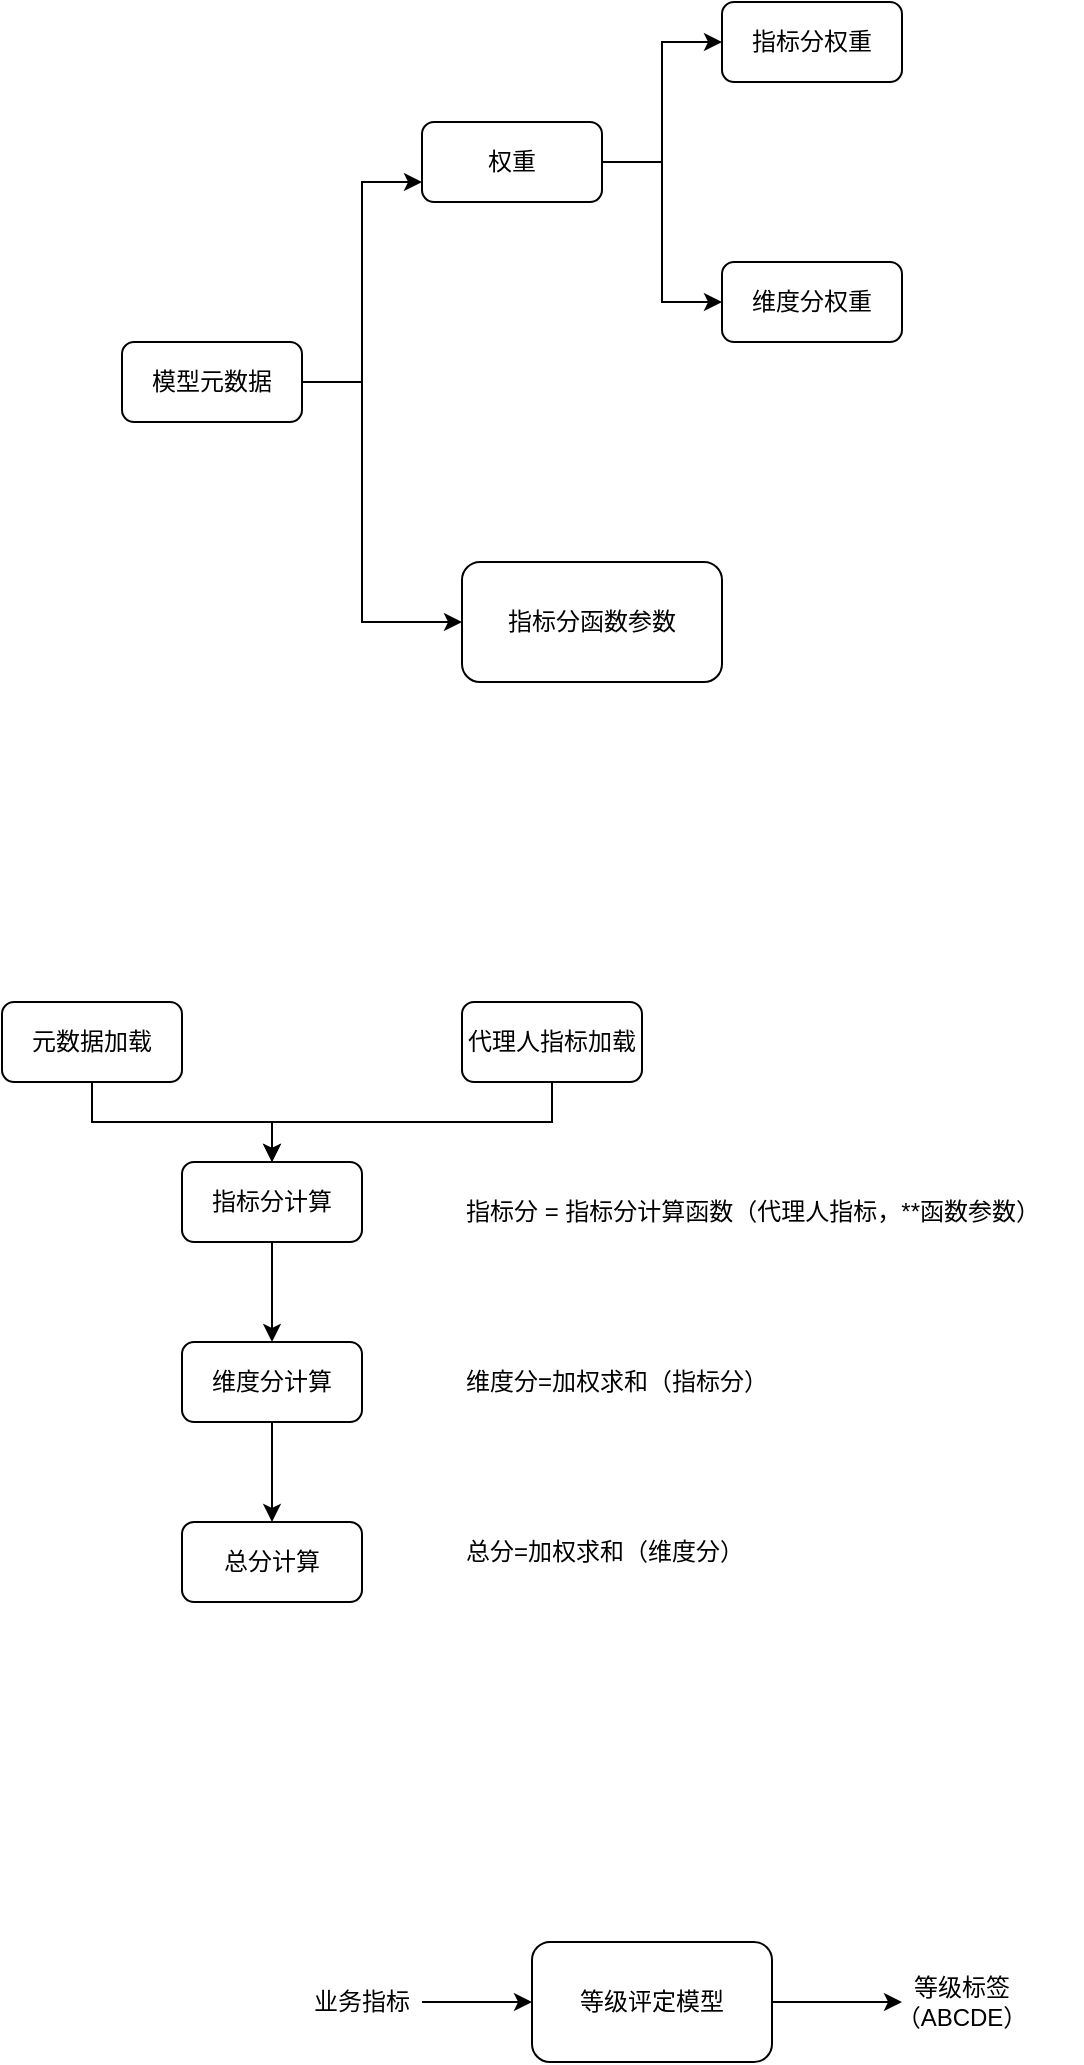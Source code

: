 <mxfile version="23.1.1" type="github">
  <diagram name="Page-1" id="bNVulBxxZe2AlK8mu-bY">
    <mxGraphModel dx="2074" dy="2246" grid="1" gridSize="10" guides="1" tooltips="1" connect="1" arrows="1" fold="1" page="1" pageScale="1" pageWidth="850" pageHeight="1100" math="0" shadow="0">
      <root>
        <mxCell id="0" />
        <mxCell id="1" parent="0" />
        <mxCell id="Zc-qCcweq486cSwZ62Qk-5" style="edgeStyle=orthogonalEdgeStyle;rounded=0;orthogonalLoop=1;jettySize=auto;html=1;" edge="1" parent="1" source="Zc-qCcweq486cSwZ62Qk-1" target="Zc-qCcweq486cSwZ62Qk-2">
          <mxGeometry relative="1" as="geometry" />
        </mxCell>
        <mxCell id="Zc-qCcweq486cSwZ62Qk-1" value="元数据加载" style="rounded=1;whiteSpace=wrap;html=1;" vertex="1" parent="1">
          <mxGeometry x="50" y="420" width="90" height="40" as="geometry" />
        </mxCell>
        <mxCell id="Zc-qCcweq486cSwZ62Qk-6" style="edgeStyle=orthogonalEdgeStyle;rounded=0;orthogonalLoop=1;jettySize=auto;html=1;" edge="1" parent="1" source="Zc-qCcweq486cSwZ62Qk-2" target="Zc-qCcweq486cSwZ62Qk-3">
          <mxGeometry relative="1" as="geometry" />
        </mxCell>
        <mxCell id="Zc-qCcweq486cSwZ62Qk-2" value="指标分计算" style="rounded=1;whiteSpace=wrap;html=1;" vertex="1" parent="1">
          <mxGeometry x="140" y="500" width="90" height="40" as="geometry" />
        </mxCell>
        <mxCell id="Zc-qCcweq486cSwZ62Qk-7" style="edgeStyle=orthogonalEdgeStyle;rounded=0;orthogonalLoop=1;jettySize=auto;html=1;entryX=0.5;entryY=0;entryDx=0;entryDy=0;" edge="1" parent="1" source="Zc-qCcweq486cSwZ62Qk-3" target="Zc-qCcweq486cSwZ62Qk-4">
          <mxGeometry relative="1" as="geometry" />
        </mxCell>
        <mxCell id="Zc-qCcweq486cSwZ62Qk-3" value="维度分计算" style="rounded=1;whiteSpace=wrap;html=1;" vertex="1" parent="1">
          <mxGeometry x="140" y="590" width="90" height="40" as="geometry" />
        </mxCell>
        <mxCell id="Zc-qCcweq486cSwZ62Qk-4" value="总分计算" style="rounded=1;whiteSpace=wrap;html=1;" vertex="1" parent="1">
          <mxGeometry x="140" y="680" width="90" height="40" as="geometry" />
        </mxCell>
        <mxCell id="Zc-qCcweq486cSwZ62Qk-11" style="edgeStyle=orthogonalEdgeStyle;rounded=0;orthogonalLoop=1;jettySize=auto;html=1;entryX=0;entryY=0.75;entryDx=0;entryDy=0;" edge="1" parent="1" source="Zc-qCcweq486cSwZ62Qk-8" target="Zc-qCcweq486cSwZ62Qk-9">
          <mxGeometry relative="1" as="geometry" />
        </mxCell>
        <mxCell id="Zc-qCcweq486cSwZ62Qk-12" style="edgeStyle=orthogonalEdgeStyle;rounded=0;orthogonalLoop=1;jettySize=auto;html=1;" edge="1" parent="1" source="Zc-qCcweq486cSwZ62Qk-8" target="Zc-qCcweq486cSwZ62Qk-10">
          <mxGeometry relative="1" as="geometry">
            <Array as="points">
              <mxPoint x="230" y="110" />
              <mxPoint x="230" y="230" />
            </Array>
          </mxGeometry>
        </mxCell>
        <mxCell id="Zc-qCcweq486cSwZ62Qk-8" value="模型元数据" style="rounded=1;whiteSpace=wrap;html=1;" vertex="1" parent="1">
          <mxGeometry x="110" y="90" width="90" height="40" as="geometry" />
        </mxCell>
        <mxCell id="Zc-qCcweq486cSwZ62Qk-16" style="edgeStyle=orthogonalEdgeStyle;rounded=0;orthogonalLoop=1;jettySize=auto;html=1;entryX=0;entryY=0.5;entryDx=0;entryDy=0;" edge="1" parent="1" source="Zc-qCcweq486cSwZ62Qk-9" target="Zc-qCcweq486cSwZ62Qk-13">
          <mxGeometry relative="1" as="geometry" />
        </mxCell>
        <mxCell id="Zc-qCcweq486cSwZ62Qk-17" style="edgeStyle=orthogonalEdgeStyle;rounded=0;orthogonalLoop=1;jettySize=auto;html=1;entryX=0;entryY=0.5;entryDx=0;entryDy=0;" edge="1" parent="1" source="Zc-qCcweq486cSwZ62Qk-9" target="Zc-qCcweq486cSwZ62Qk-14">
          <mxGeometry relative="1" as="geometry" />
        </mxCell>
        <mxCell id="Zc-qCcweq486cSwZ62Qk-9" value="权重" style="rounded=1;whiteSpace=wrap;html=1;" vertex="1" parent="1">
          <mxGeometry x="260" y="-20" width="90" height="40" as="geometry" />
        </mxCell>
        <mxCell id="Zc-qCcweq486cSwZ62Qk-10" value="指标分函数参数" style="rounded=1;whiteSpace=wrap;html=1;" vertex="1" parent="1">
          <mxGeometry x="280" y="200" width="130" height="60" as="geometry" />
        </mxCell>
        <mxCell id="Zc-qCcweq486cSwZ62Qk-13" value="指标分权重" style="rounded=1;whiteSpace=wrap;html=1;" vertex="1" parent="1">
          <mxGeometry x="410" y="-80" width="90" height="40" as="geometry" />
        </mxCell>
        <mxCell id="Zc-qCcweq486cSwZ62Qk-14" value="维度分权重" style="rounded=1;whiteSpace=wrap;html=1;" vertex="1" parent="1">
          <mxGeometry x="410" y="50" width="90" height="40" as="geometry" />
        </mxCell>
        <mxCell id="Zc-qCcweq486cSwZ62Qk-22" style="edgeStyle=orthogonalEdgeStyle;rounded=0;orthogonalLoop=1;jettySize=auto;html=1;entryX=0.5;entryY=0;entryDx=0;entryDy=0;" edge="1" parent="1" source="Zc-qCcweq486cSwZ62Qk-21" target="Zc-qCcweq486cSwZ62Qk-2">
          <mxGeometry relative="1" as="geometry">
            <Array as="points">
              <mxPoint x="325" y="480" />
              <mxPoint x="185" y="480" />
            </Array>
          </mxGeometry>
        </mxCell>
        <mxCell id="Zc-qCcweq486cSwZ62Qk-21" value="代理人指标加载" style="rounded=1;whiteSpace=wrap;html=1;" vertex="1" parent="1">
          <mxGeometry x="280" y="420" width="90" height="40" as="geometry" />
        </mxCell>
        <mxCell id="Zc-qCcweq486cSwZ62Qk-23" value="指标分 = 指标分计算函数（代理人指标，**函数参数）" style="text;html=1;strokeColor=none;fillColor=none;align=left;verticalAlign=middle;whiteSpace=wrap;rounded=0;" vertex="1" parent="1">
          <mxGeometry x="280" y="510" width="310" height="30" as="geometry" />
        </mxCell>
        <mxCell id="Zc-qCcweq486cSwZ62Qk-24" value="维度分=加权求和（指标分）" style="text;html=1;strokeColor=none;fillColor=none;align=left;verticalAlign=middle;whiteSpace=wrap;rounded=0;" vertex="1" parent="1">
          <mxGeometry x="280" y="595" width="190" height="30" as="geometry" />
        </mxCell>
        <mxCell id="Zc-qCcweq486cSwZ62Qk-25" value="总分=加权求和（维度分）" style="text;html=1;strokeColor=none;fillColor=none;align=left;verticalAlign=middle;whiteSpace=wrap;rounded=0;" vertex="1" parent="1">
          <mxGeometry x="280" y="680" width="190" height="30" as="geometry" />
        </mxCell>
        <mxCell id="Zc-qCcweq486cSwZ62Qk-30" style="edgeStyle=orthogonalEdgeStyle;rounded=0;orthogonalLoop=1;jettySize=auto;html=1;" edge="1" parent="1" source="Zc-qCcweq486cSwZ62Qk-26" target="Zc-qCcweq486cSwZ62Qk-28">
          <mxGeometry relative="1" as="geometry" />
        </mxCell>
        <mxCell id="Zc-qCcweq486cSwZ62Qk-26" value="等级评定模型" style="rounded=1;whiteSpace=wrap;html=1;" vertex="1" parent="1">
          <mxGeometry x="315" y="890" width="120" height="60" as="geometry" />
        </mxCell>
        <mxCell id="Zc-qCcweq486cSwZ62Qk-29" style="edgeStyle=orthogonalEdgeStyle;rounded=0;orthogonalLoop=1;jettySize=auto;html=1;" edge="1" parent="1" source="Zc-qCcweq486cSwZ62Qk-27" target="Zc-qCcweq486cSwZ62Qk-26">
          <mxGeometry relative="1" as="geometry" />
        </mxCell>
        <mxCell id="Zc-qCcweq486cSwZ62Qk-27" value="业务指标" style="text;html=1;strokeColor=none;fillColor=none;align=center;verticalAlign=middle;whiteSpace=wrap;rounded=0;" vertex="1" parent="1">
          <mxGeometry x="200" y="905" width="60" height="30" as="geometry" />
        </mxCell>
        <mxCell id="Zc-qCcweq486cSwZ62Qk-28" value="等级标签（ABCDE）" style="text;html=1;strokeColor=none;fillColor=none;align=center;verticalAlign=middle;whiteSpace=wrap;rounded=0;" vertex="1" parent="1">
          <mxGeometry x="500" y="905" width="60" height="30" as="geometry" />
        </mxCell>
      </root>
    </mxGraphModel>
  </diagram>
</mxfile>
